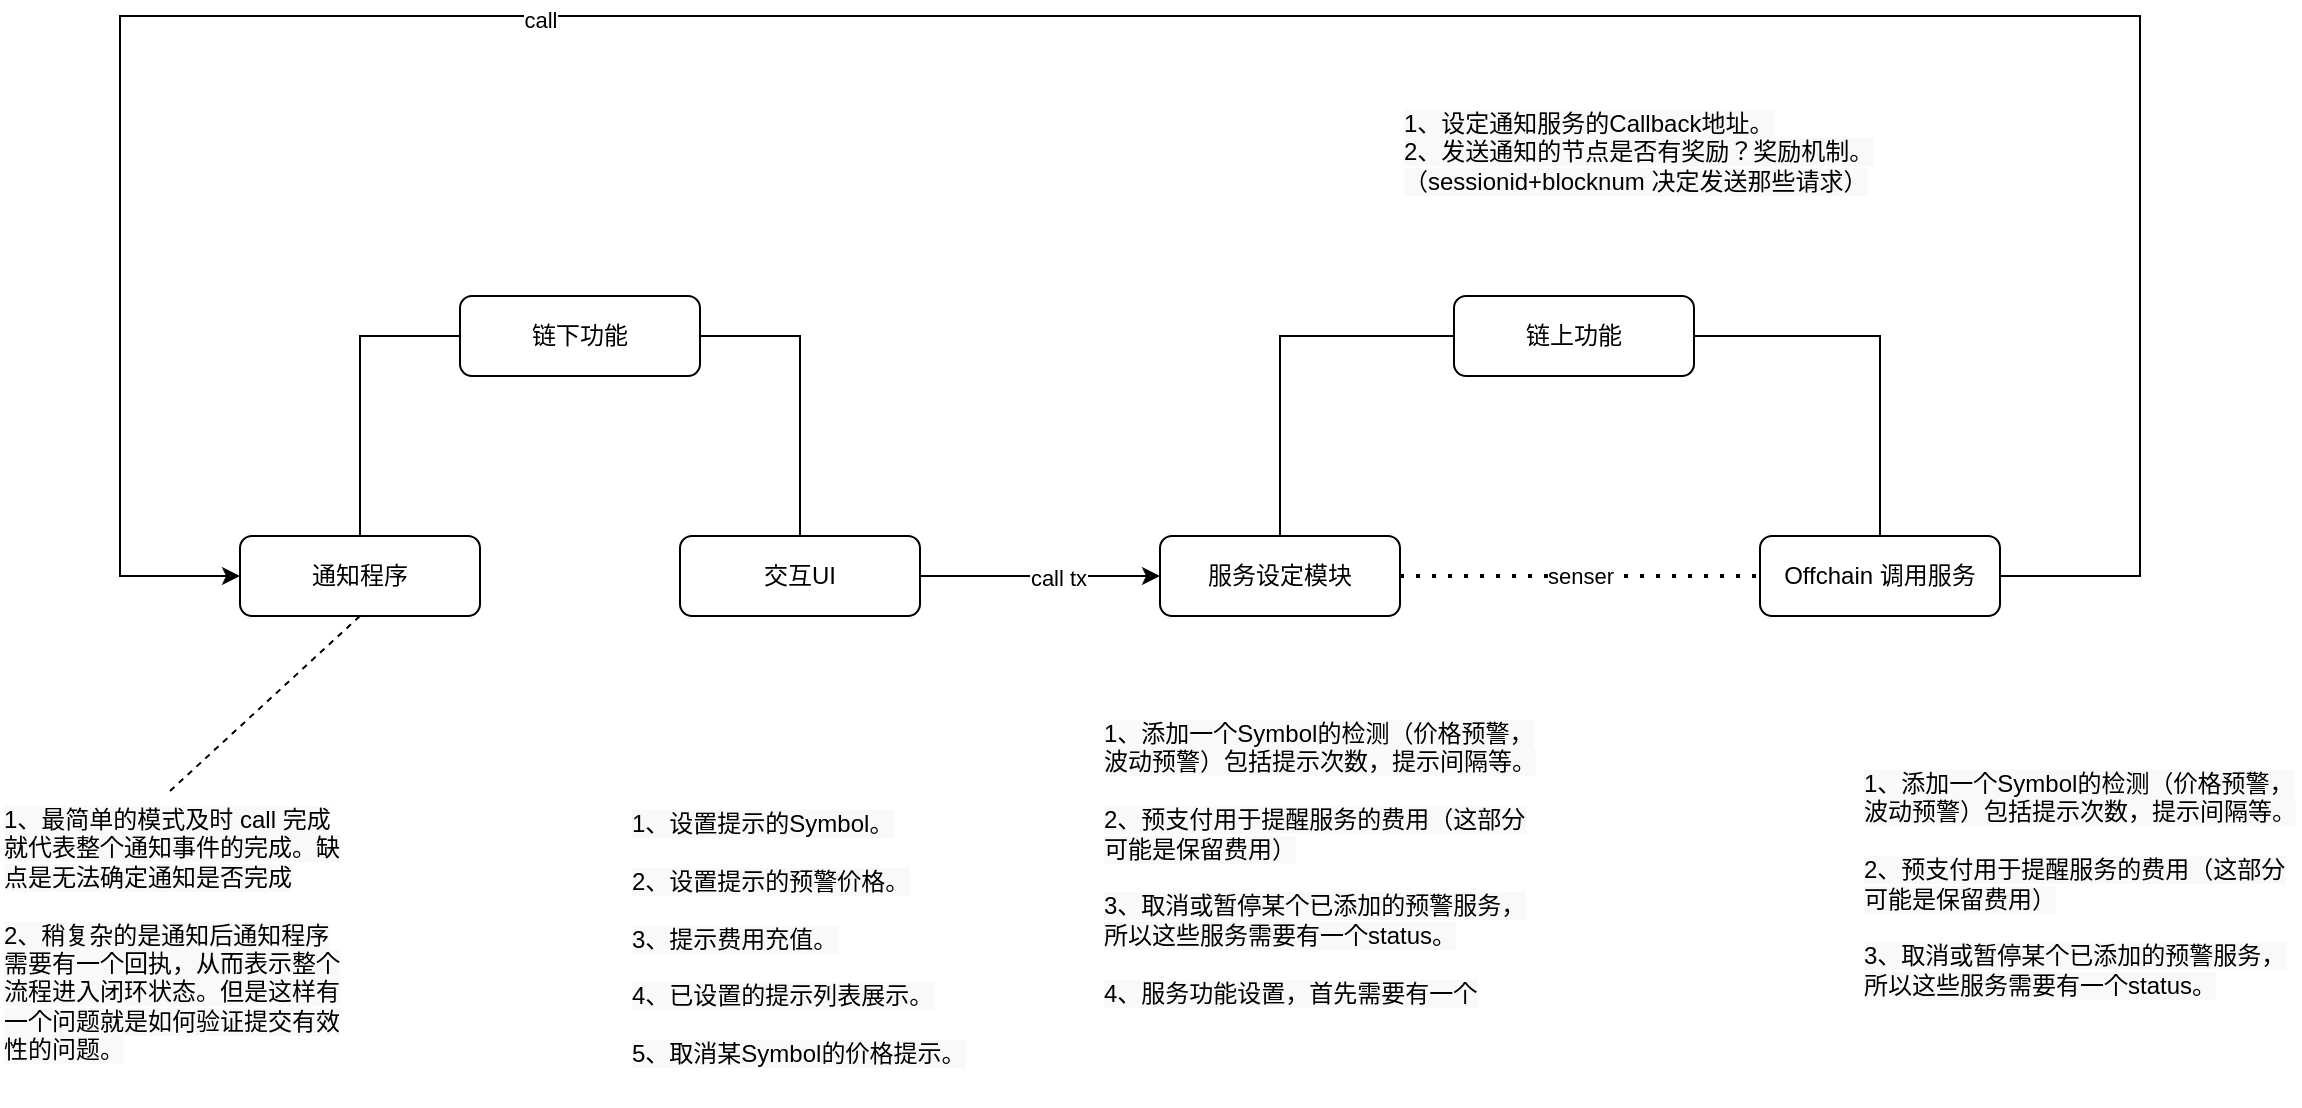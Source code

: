 <mxfile version="20.5.1" type="github" pages="2">
  <diagram id="C5RBs43oDa-KdzZeNtuy" name="功能流程">
    <mxGraphModel dx="1073" dy="712" grid="1" gridSize="10" guides="1" tooltips="1" connect="1" arrows="1" fold="1" page="1" pageScale="1" pageWidth="827" pageHeight="1169" math="0" shadow="0">
      <root>
        <mxCell id="WIyWlLk6GJQsqaUBKTNV-0" />
        <mxCell id="WIyWlLk6GJQsqaUBKTNV-1" parent="WIyWlLk6GJQsqaUBKTNV-0" />
        <mxCell id="1LQJy3dX-HsZBZiR6DC--11" style="edgeStyle=orthogonalEdgeStyle;rounded=0;orthogonalLoop=1;jettySize=auto;html=1;entryX=0.5;entryY=0;entryDx=0;entryDy=0;endArrow=none;endFill=0;" parent="WIyWlLk6GJQsqaUBKTNV-1" source="WIyWlLk6GJQsqaUBKTNV-7" target="1LQJy3dX-HsZBZiR6DC--10" edge="1">
          <mxGeometry relative="1" as="geometry">
            <mxPoint x="780" y="300" as="targetPoint" />
            <Array as="points">
              <mxPoint x="740" y="200" />
            </Array>
          </mxGeometry>
        </mxCell>
        <mxCell id="1LQJy3dX-HsZBZiR6DC--14" style="edgeStyle=orthogonalEdgeStyle;rounded=0;orthogonalLoop=1;jettySize=auto;html=1;entryX=0.5;entryY=0;entryDx=0;entryDy=0;endArrow=none;endFill=0;" parent="WIyWlLk6GJQsqaUBKTNV-1" source="WIyWlLk6GJQsqaUBKTNV-7" target="1LQJy3dX-HsZBZiR6DC--13" edge="1">
          <mxGeometry relative="1" as="geometry">
            <Array as="points">
              <mxPoint x="1040" y="200" />
            </Array>
          </mxGeometry>
        </mxCell>
        <mxCell id="WIyWlLk6GJQsqaUBKTNV-7" value="链上功能" style="rounded=1;whiteSpace=wrap;html=1;fontSize=12;glass=0;strokeWidth=1;shadow=0;" parent="WIyWlLk6GJQsqaUBKTNV-1" vertex="1">
          <mxGeometry x="827" y="180" width="120" height="40" as="geometry" />
        </mxCell>
        <mxCell id="1LQJy3dX-HsZBZiR6DC--4" style="rounded=0;orthogonalLoop=1;jettySize=auto;html=1;entryX=0.5;entryY=0;entryDx=0;entryDy=0;exitX=0;exitY=0.5;exitDx=0;exitDy=0;edgeStyle=orthogonalEdgeStyle;endArrow=none;endFill=0;" parent="WIyWlLk6GJQsqaUBKTNV-1" source="1LQJy3dX-HsZBZiR6DC--0" target="1LQJy3dX-HsZBZiR6DC--2" edge="1">
          <mxGeometry relative="1" as="geometry" />
        </mxCell>
        <mxCell id="1LQJy3dX-HsZBZiR6DC--5" style="rounded=0;orthogonalLoop=1;jettySize=auto;html=1;exitX=1;exitY=0.5;exitDx=0;exitDy=0;entryX=0.5;entryY=0;entryDx=0;entryDy=0;edgeStyle=orthogonalEdgeStyle;endArrow=none;endFill=0;" parent="WIyWlLk6GJQsqaUBKTNV-1" source="1LQJy3dX-HsZBZiR6DC--0" target="1LQJy3dX-HsZBZiR6DC--3" edge="1">
          <mxGeometry relative="1" as="geometry" />
        </mxCell>
        <mxCell id="1LQJy3dX-HsZBZiR6DC--0" value="链下功能" style="rounded=1;whiteSpace=wrap;html=1;fontSize=12;glass=0;strokeWidth=1;shadow=0;" parent="WIyWlLk6GJQsqaUBKTNV-1" vertex="1">
          <mxGeometry x="330" y="180" width="120" height="40" as="geometry" />
        </mxCell>
        <mxCell id="1LQJy3dX-HsZBZiR6DC--1" value="&lt;span style=&quot;color: rgb(0, 0, 0); font-family: Helvetica; font-size: 12px; font-style: normal; font-variant-ligatures: normal; font-variant-caps: normal; font-weight: 400; letter-spacing: normal; orphans: 2; text-align: center; text-indent: 0px; text-transform: none; widows: 2; word-spacing: 0px; -webkit-text-stroke-width: 0px; background-color: rgb(248, 249, 250); text-decoration-thickness: initial; text-decoration-style: initial; text-decoration-color: initial; float: none; display: inline !important;&quot;&gt;1、设置提示的Symbol。&lt;br&gt;&lt;br&gt;2、设置提示的预警价格。&lt;br&gt;&lt;br&gt;3、提示费用充值。&lt;br&gt;&lt;br&gt;4、已设置的提示列表展示。&lt;br&gt;&lt;br&gt;5、取消某Symbol的价格提示。&lt;br&gt;&lt;/span&gt;" style="text;whiteSpace=wrap;html=1;" parent="WIyWlLk6GJQsqaUBKTNV-1" vertex="1">
          <mxGeometry x="414" y="430" width="186" height="155" as="geometry" />
        </mxCell>
        <mxCell id="1LQJy3dX-HsZBZiR6DC--2" value="通知程序" style="rounded=1;whiteSpace=wrap;html=1;fontSize=12;glass=0;strokeWidth=1;shadow=0;" parent="WIyWlLk6GJQsqaUBKTNV-1" vertex="1">
          <mxGeometry x="220" y="300" width="120" height="40" as="geometry" />
        </mxCell>
        <mxCell id="1LQJy3dX-HsZBZiR6DC--12" style="edgeStyle=orthogonalEdgeStyle;rounded=0;orthogonalLoop=1;jettySize=auto;html=1;entryX=0;entryY=0.5;entryDx=0;entryDy=0;" parent="WIyWlLk6GJQsqaUBKTNV-1" source="1LQJy3dX-HsZBZiR6DC--3" target="1LQJy3dX-HsZBZiR6DC--10" edge="1">
          <mxGeometry relative="1" as="geometry" />
        </mxCell>
        <mxCell id="e-klPBfLYcVCoZlLpAP0-0" value="call tx" style="edgeLabel;html=1;align=center;verticalAlign=middle;resizable=0;points=[];" parent="1LQJy3dX-HsZBZiR6DC--12" vertex="1" connectable="0">
          <mxGeometry x="0.15" y="-1" relative="1" as="geometry">
            <mxPoint as="offset" />
          </mxGeometry>
        </mxCell>
        <mxCell id="1LQJy3dX-HsZBZiR6DC--3" value="交互UI" style="rounded=1;whiteSpace=wrap;html=1;fontSize=12;glass=0;strokeWidth=1;shadow=0;" parent="WIyWlLk6GJQsqaUBKTNV-1" vertex="1">
          <mxGeometry x="440" y="300" width="120" height="40" as="geometry" />
        </mxCell>
        <mxCell id="1LQJy3dX-HsZBZiR6DC--7" value="&lt;span style=&quot;color: rgb(0, 0, 0); font-family: Helvetica; font-size: 12px; font-style: normal; font-variant-ligatures: normal; font-variant-caps: normal; font-weight: 400; letter-spacing: normal; orphans: 2; text-align: center; text-indent: 0px; text-transform: none; widows: 2; word-spacing: 0px; -webkit-text-stroke-width: 0px; background-color: rgb(248, 249, 250); text-decoration-thickness: initial; text-decoration-style: initial; text-decoration-color: initial; float: none; display: inline !important;&quot;&gt;1、最简单的模式及时 call 完成就代表整个通知事件的完成。缺点是无法确定通知是否完成&lt;br&gt;&lt;br&gt;2、稍复杂的是通知后通知程序需要有一个回执，从而表示整个流程进入闭环状态。但是这样有一个问题就是如何验证提交有效性的问题。&lt;br&gt;&lt;/span&gt;" style="text;whiteSpace=wrap;html=1;" parent="WIyWlLk6GJQsqaUBKTNV-1" vertex="1">
          <mxGeometry x="100" y="427.5" width="170" height="70" as="geometry" />
        </mxCell>
        <mxCell id="1LQJy3dX-HsZBZiR6DC--10" value="服务设定模块" style="rounded=1;whiteSpace=wrap;html=1;fontSize=12;glass=0;strokeWidth=1;shadow=0;" parent="WIyWlLk6GJQsqaUBKTNV-1" vertex="1">
          <mxGeometry x="680" y="300" width="120" height="40" as="geometry" />
        </mxCell>
        <mxCell id="1LQJy3dX-HsZBZiR6DC--17" style="edgeStyle=orthogonalEdgeStyle;rounded=0;orthogonalLoop=1;jettySize=auto;html=1;entryX=0;entryY=0.5;entryDx=0;entryDy=0;" parent="WIyWlLk6GJQsqaUBKTNV-1" source="1LQJy3dX-HsZBZiR6DC--13" target="1LQJy3dX-HsZBZiR6DC--2" edge="1">
          <mxGeometry relative="1" as="geometry">
            <Array as="points">
              <mxPoint x="1170" y="320" />
              <mxPoint x="1170" y="40" />
              <mxPoint x="160" y="40" />
              <mxPoint x="160" y="320" />
            </Array>
          </mxGeometry>
        </mxCell>
        <mxCell id="ThxVFjcqhPMT6P87fLsL-0" value="call" style="edgeLabel;html=1;align=center;verticalAlign=middle;resizable=0;points=[];" vertex="1" connectable="0" parent="1LQJy3dX-HsZBZiR6DC--17">
          <mxGeometry x="0.353" y="2" relative="1" as="geometry">
            <mxPoint as="offset" />
          </mxGeometry>
        </mxCell>
        <mxCell id="1LQJy3dX-HsZBZiR6DC--13" value="Offchain 调用服务" style="rounded=1;whiteSpace=wrap;html=1;fontSize=12;glass=0;strokeWidth=1;shadow=0;" parent="WIyWlLk6GJQsqaUBKTNV-1" vertex="1">
          <mxGeometry x="980" y="300" width="120" height="40" as="geometry" />
        </mxCell>
        <mxCell id="1LQJy3dX-HsZBZiR6DC--15" value="&lt;span style=&quot;color: rgb(0, 0, 0); font-family: Helvetica; font-size: 12px; font-style: normal; font-variant-ligatures: normal; font-variant-caps: normal; font-weight: 400; letter-spacing: normal; orphans: 2; text-align: center; text-indent: 0px; text-transform: none; widows: 2; word-spacing: 0px; -webkit-text-stroke-width: 0px; background-color: rgb(248, 249, 250); text-decoration-thickness: initial; text-decoration-style: initial; text-decoration-color: initial; float: none; display: inline !important;&quot;&gt;1、设定通知服务的Callback地址。&lt;br&gt;2、发送通知的节点是否有奖励？奖励机制。（sessionid+blocknum 决定发送那些请求）&lt;br&gt;&lt;/span&gt;" style="text;whiteSpace=wrap;html=1;" parent="WIyWlLk6GJQsqaUBKTNV-1" vertex="1">
          <mxGeometry x="800" y="80" width="280" height="30" as="geometry" />
        </mxCell>
        <mxCell id="e-klPBfLYcVCoZlLpAP0-2" value="senser" style="endArrow=none;dashed=1;html=1;dashPattern=1 3;strokeWidth=2;rounded=0;entryX=0;entryY=0.5;entryDx=0;entryDy=0;exitX=1;exitY=0.5;exitDx=0;exitDy=0;" parent="WIyWlLk6GJQsqaUBKTNV-1" source="1LQJy3dX-HsZBZiR6DC--10" target="1LQJy3dX-HsZBZiR6DC--13" edge="1">
          <mxGeometry width="50" height="50" relative="1" as="geometry">
            <mxPoint x="840" y="320" as="sourcePoint" />
            <mxPoint x="910" y="310" as="targetPoint" />
          </mxGeometry>
        </mxCell>
        <mxCell id="ThxVFjcqhPMT6P87fLsL-2" value="" style="endArrow=none;dashed=1;html=1;rounded=0;entryX=0.5;entryY=1;entryDx=0;entryDy=0;exitX=0.5;exitY=0;exitDx=0;exitDy=0;" edge="1" parent="WIyWlLk6GJQsqaUBKTNV-1" source="1LQJy3dX-HsZBZiR6DC--7" target="1LQJy3dX-HsZBZiR6DC--2">
          <mxGeometry width="50" height="50" relative="1" as="geometry">
            <mxPoint x="260" y="460" as="sourcePoint" />
            <mxPoint x="310" y="390" as="targetPoint" />
          </mxGeometry>
        </mxCell>
        <mxCell id="uzDhdyEQsiaP1lvy8jcc-0" value="&lt;span style=&quot;color: rgb(0, 0, 0); font-family: Helvetica; font-size: 12px; font-style: normal; font-variant-ligatures: normal; font-variant-caps: normal; font-weight: 400; letter-spacing: normal; orphans: 2; text-align: center; text-indent: 0px; text-transform: none; widows: 2; word-spacing: 0px; -webkit-text-stroke-width: 0px; background-color: rgb(248, 249, 250); text-decoration-thickness: initial; text-decoration-style: initial; text-decoration-color: initial; float: none; display: inline !important;&quot;&gt;1、添加一个Symbol的检测（价格预警，波动预警）包括提示次数，提示间隔等。&lt;br&gt;&lt;br&gt;2、预支付用于提醒服务的费用（这部分可能是保留费用）&lt;br&gt;&lt;br&gt;3、取消或暂停某个已添加的预警服务，所以这些服务需要有一个status。&lt;br&gt;&lt;br&gt;4、服务功能设置，首先需要有一个&lt;br&gt;&lt;/span&gt;" style="text;whiteSpace=wrap;html=1;" vertex="1" parent="WIyWlLk6GJQsqaUBKTNV-1">
          <mxGeometry x="650" y="385" width="220" height="195" as="geometry" />
        </mxCell>
        <mxCell id="uzDhdyEQsiaP1lvy8jcc-1" value="&lt;span style=&quot;color: rgb(0, 0, 0); font-family: Helvetica; font-size: 12px; font-style: normal; font-variant-ligatures: normal; font-variant-caps: normal; font-weight: 400; letter-spacing: normal; orphans: 2; text-align: center; text-indent: 0px; text-transform: none; widows: 2; word-spacing: 0px; -webkit-text-stroke-width: 0px; background-color: rgb(248, 249, 250); text-decoration-thickness: initial; text-decoration-style: initial; text-decoration-color: initial; float: none; display: inline !important;&quot;&gt;1、添加一个Symbol的检测（价格预警，波动预警）包括提示次数，提示间隔等。&lt;br&gt;&lt;br&gt;2、预支付用于提醒服务的费用（这部分可能是保留费用）&lt;br&gt;&lt;br&gt;3、取消或暂停某个已添加的预警服务，所以这些服务需要有一个status。&lt;br&gt;&lt;/span&gt;" style="text;whiteSpace=wrap;html=1;" vertex="1" parent="WIyWlLk6GJQsqaUBKTNV-1">
          <mxGeometry x="1030" y="410" width="220" height="135" as="geometry" />
        </mxCell>
      </root>
    </mxGraphModel>
  </diagram>
  <diagram id="-mODm4do_svNWM4j6q6F" name="扫快程序算法">
    <mxGraphModel dx="1073" dy="712" grid="1" gridSize="10" guides="1" tooltips="1" connect="1" arrows="1" fold="1" page="1" pageScale="1" pageWidth="827" pageHeight="1169" math="0" shadow="0">
      <root>
        <mxCell id="0" />
        <mxCell id="1" parent="0" />
        <mxCell id="Dikudca8PNc4jADNO9I8-1" value="Node1&lt;br&gt;session=0" style="rounded=0;whiteSpace=wrap;html=1;" parent="1" vertex="1">
          <mxGeometry x="40" y="435.25" width="80" height="40" as="geometry" />
        </mxCell>
        <mxCell id="Dikudca8PNc4jADNO9I8-2" value="Node1&lt;br&gt;session=1" style="rounded=0;whiteSpace=wrap;html=1;" parent="1" vertex="1">
          <mxGeometry x="40" y="485.25" width="80" height="40" as="geometry" />
        </mxCell>
        <mxCell id="Dikudca8PNc4jADNO9I8-3" value="Node1&lt;br&gt;session=2" style="rounded=0;whiteSpace=wrap;html=1;" parent="1" vertex="1">
          <mxGeometry x="40" y="535.25" width="80" height="40" as="geometry" />
        </mxCell>
        <mxCell id="Dikudca8PNc4jADNO9I8-4" value="Node1&lt;br&gt;session=3" style="rounded=0;whiteSpace=wrap;html=1;" parent="1" vertex="1">
          <mxGeometry x="40" y="585.25" width="80" height="40" as="geometry" />
        </mxCell>
        <mxCell id="Dikudca8PNc4jADNO9I8-5" value="block=1&lt;br&gt;mission=10&lt;br&gt;10/4+1=3 [expand 0,1,2]" style="shape=parallelogram;perimeter=parallelogramPerimeter;whiteSpace=wrap;html=1;fixedSize=1;" parent="1" vertex="1">
          <mxGeometry x="250" y="280" width="170" height="50" as="geometry" />
        </mxCell>
        <mxCell id="Dikudca8PNc4jADNO9I8-6" value="0" style="ellipse;whiteSpace=wrap;html=1;aspect=fixed;" parent="1" vertex="1">
          <mxGeometry x="303.75" y="370" width="32.5" height="32.5" as="geometry" />
        </mxCell>
        <mxCell id="Dikudca8PNc4jADNO9I8-7" value="" style="endArrow=none;dashed=1;html=1;dashPattern=1 3;strokeWidth=2;rounded=0;exitX=1;exitY=0.5;exitDx=0;exitDy=0;entryX=0;entryY=0.5;entryDx=0;entryDy=0;" parent="1" source="Dikudca8PNc4jADNO9I8-1" target="Dikudca8PNc4jADNO9I8-9" edge="1">
          <mxGeometry width="50" height="50" relative="1" as="geometry">
            <mxPoint x="160" y="396.25" as="sourcePoint" />
            <mxPoint x="230" y="396.25" as="targetPoint" />
          </mxGeometry>
        </mxCell>
        <mxCell id="Dikudca8PNc4jADNO9I8-8" value="(s0+b1+(e0*4))%10=1" style="edgeLabel;html=1;align=center;verticalAlign=middle;resizable=0;points=[];" parent="Dikudca8PNc4jADNO9I8-7" vertex="1" connectable="0">
          <mxGeometry x="-0.077" y="-1" relative="1" as="geometry">
            <mxPoint as="offset" />
          </mxGeometry>
        </mxCell>
        <mxCell id="Dikudca8PNc4jADNO9I8-9" value="1" style="ellipse;whiteSpace=wrap;html=1;aspect=fixed;" parent="1" vertex="1">
          <mxGeometry x="303.75" y="406.25" width="32.5" height="32.5" as="geometry" />
        </mxCell>
        <mxCell id="Dikudca8PNc4jADNO9I8-10" value="2" style="ellipse;whiteSpace=wrap;html=1;aspect=fixed;" parent="1" vertex="1">
          <mxGeometry x="303.75" y="438.75" width="32.5" height="32.5" as="geometry" />
        </mxCell>
        <mxCell id="Dikudca8PNc4jADNO9I8-11" value="3" style="ellipse;whiteSpace=wrap;html=1;aspect=fixed;" parent="1" vertex="1">
          <mxGeometry x="303.75" y="471.25" width="32.5" height="32.5" as="geometry" />
        </mxCell>
        <mxCell id="Dikudca8PNc4jADNO9I8-12" value="4" style="ellipse;whiteSpace=wrap;html=1;aspect=fixed;" parent="1" vertex="1">
          <mxGeometry x="303.75" y="503.75" width="32.5" height="32.5" as="geometry" />
        </mxCell>
        <mxCell id="Dikudca8PNc4jADNO9I8-13" value="5" style="ellipse;whiteSpace=wrap;html=1;aspect=fixed;" parent="1" vertex="1">
          <mxGeometry x="303.75" y="536.25" width="32.5" height="32.5" as="geometry" />
        </mxCell>
        <mxCell id="Dikudca8PNc4jADNO9I8-14" value="6" style="ellipse;whiteSpace=wrap;html=1;aspect=fixed;" parent="1" vertex="1">
          <mxGeometry x="303.75" y="568.75" width="32.5" height="32.5" as="geometry" />
        </mxCell>
        <mxCell id="Dikudca8PNc4jADNO9I8-15" value="7" style="ellipse;whiteSpace=wrap;html=1;aspect=fixed;" parent="1" vertex="1">
          <mxGeometry x="303.75" y="606.25" width="32.5" height="32.5" as="geometry" />
        </mxCell>
        <mxCell id="Dikudca8PNc4jADNO9I8-16" value="8" style="ellipse;whiteSpace=wrap;html=1;aspect=fixed;" parent="1" vertex="1">
          <mxGeometry x="303.75" y="638.75" width="32.5" height="32.5" as="geometry" />
        </mxCell>
        <mxCell id="Dikudca8PNc4jADNO9I8-17" value="9" style="ellipse;whiteSpace=wrap;html=1;aspect=fixed;" parent="1" vertex="1">
          <mxGeometry x="303.75" y="671.25" width="32.5" height="32.5" as="geometry" />
        </mxCell>
        <mxCell id="Dikudca8PNc4jADNO9I8-18" value="" style="endArrow=none;dashed=1;html=1;dashPattern=1 3;strokeWidth=2;rounded=0;exitX=1;exitY=0.5;exitDx=0;exitDy=0;entryX=0;entryY=0.5;entryDx=0;entryDy=0;" parent="1" source="Dikudca8PNc4jADNO9I8-2" target="Dikudca8PNc4jADNO9I8-10" edge="1">
          <mxGeometry width="50" height="50" relative="1" as="geometry">
            <mxPoint x="138.13" y="466.25" as="sourcePoint" />
            <mxPoint x="321.88" y="466.25" as="targetPoint" />
          </mxGeometry>
        </mxCell>
        <mxCell id="Dikudca8PNc4jADNO9I8-19" value="" style="endArrow=none;dashed=1;html=1;dashPattern=1 3;strokeWidth=2;rounded=0;exitX=1;exitY=0.5;exitDx=0;exitDy=0;entryX=0;entryY=0.5;entryDx=0;entryDy=0;" parent="1" source="Dikudca8PNc4jADNO9I8-3" target="Dikudca8PNc4jADNO9I8-11" edge="1">
          <mxGeometry width="50" height="50" relative="1" as="geometry">
            <mxPoint x="130" y="505" as="sourcePoint" />
            <mxPoint x="313.75" y="465" as="targetPoint" />
          </mxGeometry>
        </mxCell>
        <mxCell id="Dikudca8PNc4jADNO9I8-20" value="" style="endArrow=none;dashed=1;html=1;dashPattern=1 3;strokeWidth=2;rounded=0;exitX=1;exitY=0.5;exitDx=0;exitDy=0;entryX=0;entryY=0.5;entryDx=0;entryDy=0;" parent="1" source="Dikudca8PNc4jADNO9I8-4" target="Dikudca8PNc4jADNO9I8-12" edge="1">
          <mxGeometry width="50" height="50" relative="1" as="geometry">
            <mxPoint x="130" y="555" as="sourcePoint" />
            <mxPoint x="313.75" y="497.5" as="targetPoint" />
          </mxGeometry>
        </mxCell>
        <mxCell id="Dikudca8PNc4jADNO9I8-21" value="" style="endArrow=none;dashed=1;html=1;dashPattern=1 3;strokeWidth=2;rounded=0;exitX=1;exitY=0.5;exitDx=0;exitDy=0;entryX=0;entryY=0.5;entryDx=0;entryDy=0;" parent="1" source="Dikudca8PNc4jADNO9I8-1" target="Dikudca8PNc4jADNO9I8-13" edge="1">
          <mxGeometry width="50" height="50" relative="1" as="geometry">
            <mxPoint x="420" y="508" as="sourcePoint" />
            <mxPoint x="603.75" y="475.25" as="targetPoint" />
          </mxGeometry>
        </mxCell>
        <mxCell id="Dikudca8PNc4jADNO9I8-22" value="(s0+b1+(e1*4))%10=5" style="edgeLabel;html=1;align=center;verticalAlign=middle;resizable=0;points=[];" parent="Dikudca8PNc4jADNO9I8-21" vertex="1" connectable="0">
          <mxGeometry x="-0.077" y="-1" relative="1" as="geometry">
            <mxPoint as="offset" />
          </mxGeometry>
        </mxCell>
        <mxCell id="Dikudca8PNc4jADNO9I8-23" value="" style="endArrow=none;dashed=1;html=1;dashPattern=1 3;strokeWidth=2;rounded=0;exitX=1;exitY=0.5;exitDx=0;exitDy=0;entryX=-0.115;entryY=0.277;entryDx=0;entryDy=0;entryPerimeter=0;" parent="1" source="Dikudca8PNc4jADNO9I8-1" target="Dikudca8PNc4jADNO9I8-17" edge="1">
          <mxGeometry width="50" height="50" relative="1" as="geometry">
            <mxPoint x="130" y="465.25" as="sourcePoint" />
            <mxPoint x="270" y="676.25" as="targetPoint" />
          </mxGeometry>
        </mxCell>
        <mxCell id="Dikudca8PNc4jADNO9I8-24" value="(s0+b1+(e2*4))%10=9" style="edgeLabel;html=1;align=center;verticalAlign=middle;resizable=0;points=[];" parent="Dikudca8PNc4jADNO9I8-23" vertex="1" connectable="0">
          <mxGeometry x="-0.077" y="-1" relative="1" as="geometry">
            <mxPoint as="offset" />
          </mxGeometry>
        </mxCell>
        <mxCell id="Dikudca8PNc4jADNO9I8-25" value="" style="endArrow=none;dashed=1;html=1;dashPattern=1 3;strokeWidth=2;rounded=0;exitX=1;exitY=0.5;exitDx=0;exitDy=0;entryX=0;entryY=0.5;entryDx=0;entryDy=0;" parent="1" source="Dikudca8PNc4jADNO9I8-2" target="Dikudca8PNc4jADNO9I8-14" edge="1">
          <mxGeometry width="50" height="50" relative="1" as="geometry">
            <mxPoint x="130" y="515.25" as="sourcePoint" />
            <mxPoint x="313.75" y="465" as="targetPoint" />
          </mxGeometry>
        </mxCell>
        <mxCell id="Dikudca8PNc4jADNO9I8-26" value="" style="endArrow=none;dashed=1;html=1;dashPattern=1 3;strokeWidth=2;rounded=0;exitX=1;exitY=0.5;exitDx=0;exitDy=0;entryX=0;entryY=0.5;entryDx=0;entryDy=0;" parent="1" source="Dikudca8PNc4jADNO9I8-2" target="Dikudca8PNc4jADNO9I8-6" edge="1">
          <mxGeometry width="50" height="50" relative="1" as="geometry">
            <mxPoint x="140" y="536.25" as="sourcePoint" />
            <mxPoint x="300" y="726.25" as="targetPoint" />
          </mxGeometry>
        </mxCell>
        <mxCell id="Dikudca8PNc4jADNO9I8-27" value="block=2&lt;br&gt;mission=10&lt;br&gt;10/4+1=3 [expand 0,1,2]" style="shape=parallelogram;perimeter=parallelogramPerimeter;whiteSpace=wrap;html=1;fixedSize=1;" parent="1" vertex="1">
          <mxGeometry x="675" y="280" width="170" height="50" as="geometry" />
        </mxCell>
        <mxCell id="Dikudca8PNc4jADNO9I8-28" value="Node1&lt;br&gt;session=0" style="rounded=0;whiteSpace=wrap;html=1;" parent="1" vertex="1">
          <mxGeometry x="480" y="435.25" width="80" height="40" as="geometry" />
        </mxCell>
        <mxCell id="Dikudca8PNc4jADNO9I8-29" value="Node1&lt;br&gt;session=1" style="rounded=0;whiteSpace=wrap;html=1;" parent="1" vertex="1">
          <mxGeometry x="480" y="485.25" width="80" height="40" as="geometry" />
        </mxCell>
        <mxCell id="Dikudca8PNc4jADNO9I8-30" value="Node1&lt;br&gt;session=2" style="rounded=0;whiteSpace=wrap;html=1;" parent="1" vertex="1">
          <mxGeometry x="480" y="535.25" width="80" height="40" as="geometry" />
        </mxCell>
        <mxCell id="Dikudca8PNc4jADNO9I8-31" value="Node1&lt;br&gt;session=3" style="rounded=0;whiteSpace=wrap;html=1;" parent="1" vertex="1">
          <mxGeometry x="480" y="585.25" width="80" height="40" as="geometry" />
        </mxCell>
        <mxCell id="Dikudca8PNc4jADNO9I8-32" value="0" style="ellipse;whiteSpace=wrap;html=1;aspect=fixed;" parent="1" vertex="1">
          <mxGeometry x="743.75" y="370" width="32.5" height="32.5" as="geometry" />
        </mxCell>
        <mxCell id="Dikudca8PNc4jADNO9I8-33" value="" style="endArrow=none;dashed=1;html=1;dashPattern=1 3;strokeWidth=2;rounded=0;exitX=1;exitY=0.5;exitDx=0;exitDy=0;entryX=0;entryY=0.5;entryDx=0;entryDy=0;" parent="1" source="Dikudca8PNc4jADNO9I8-28" target="Dikudca8PNc4jADNO9I8-36" edge="1">
          <mxGeometry width="50" height="50" relative="1" as="geometry">
            <mxPoint x="600" y="396.25" as="sourcePoint" />
            <mxPoint x="670" y="396.25" as="targetPoint" />
          </mxGeometry>
        </mxCell>
        <mxCell id="Dikudca8PNc4jADNO9I8-34" value="(s0+b2+(e0*4))%10=1" style="edgeLabel;html=1;align=center;verticalAlign=middle;resizable=0;points=[];" parent="Dikudca8PNc4jADNO9I8-33" vertex="1" connectable="0">
          <mxGeometry x="-0.077" y="-1" relative="1" as="geometry">
            <mxPoint as="offset" />
          </mxGeometry>
        </mxCell>
        <mxCell id="Dikudca8PNc4jADNO9I8-35" value="1" style="ellipse;whiteSpace=wrap;html=1;aspect=fixed;" parent="1" vertex="1">
          <mxGeometry x="743.75" y="406.25" width="32.5" height="32.5" as="geometry" />
        </mxCell>
        <mxCell id="Dikudca8PNc4jADNO9I8-36" value="2" style="ellipse;whiteSpace=wrap;html=1;aspect=fixed;" parent="1" vertex="1">
          <mxGeometry x="743.75" y="438.75" width="32.5" height="32.5" as="geometry" />
        </mxCell>
        <mxCell id="Dikudca8PNc4jADNO9I8-37" value="3" style="ellipse;whiteSpace=wrap;html=1;aspect=fixed;" parent="1" vertex="1">
          <mxGeometry x="743.75" y="471.25" width="32.5" height="32.5" as="geometry" />
        </mxCell>
        <mxCell id="Dikudca8PNc4jADNO9I8-38" value="4" style="ellipse;whiteSpace=wrap;html=1;aspect=fixed;" parent="1" vertex="1">
          <mxGeometry x="743.75" y="503.75" width="32.5" height="32.5" as="geometry" />
        </mxCell>
        <mxCell id="Dikudca8PNc4jADNO9I8-39" value="5" style="ellipse;whiteSpace=wrap;html=1;aspect=fixed;" parent="1" vertex="1">
          <mxGeometry x="743.75" y="536.25" width="32.5" height="32.5" as="geometry" />
        </mxCell>
        <mxCell id="Dikudca8PNc4jADNO9I8-40" value="6" style="ellipse;whiteSpace=wrap;html=1;aspect=fixed;" parent="1" vertex="1">
          <mxGeometry x="743.75" y="568.75" width="32.5" height="32.5" as="geometry" />
        </mxCell>
        <mxCell id="Dikudca8PNc4jADNO9I8-41" value="7" style="ellipse;whiteSpace=wrap;html=1;aspect=fixed;" parent="1" vertex="1">
          <mxGeometry x="743.75" y="606.25" width="32.5" height="32.5" as="geometry" />
        </mxCell>
        <mxCell id="Dikudca8PNc4jADNO9I8-42" value="8" style="ellipse;whiteSpace=wrap;html=1;aspect=fixed;" parent="1" vertex="1">
          <mxGeometry x="743.75" y="638.75" width="32.5" height="32.5" as="geometry" />
        </mxCell>
        <mxCell id="Dikudca8PNc4jADNO9I8-43" value="9" style="ellipse;whiteSpace=wrap;html=1;aspect=fixed;" parent="1" vertex="1">
          <mxGeometry x="743.75" y="671.25" width="32.5" height="32.5" as="geometry" />
        </mxCell>
        <mxCell id="Dikudca8PNc4jADNO9I8-44" value="" style="endArrow=none;dashed=1;html=1;dashPattern=1 3;strokeWidth=2;rounded=0;exitX=1;exitY=0.5;exitDx=0;exitDy=0;entryX=0;entryY=0.5;entryDx=0;entryDy=0;" parent="1" source="Dikudca8PNc4jADNO9I8-28" target="Dikudca8PNc4jADNO9I8-40" edge="1">
          <mxGeometry width="50" height="50" relative="1" as="geometry">
            <mxPoint x="860" y="508" as="sourcePoint" />
            <mxPoint x="1043.75" y="475.25" as="targetPoint" />
          </mxGeometry>
        </mxCell>
        <mxCell id="Dikudca8PNc4jADNO9I8-45" value="(s0+b2+(e1*4))%10=5" style="edgeLabel;html=1;align=center;verticalAlign=middle;resizable=0;points=[];" parent="Dikudca8PNc4jADNO9I8-44" vertex="1" connectable="0">
          <mxGeometry x="-0.077" y="-1" relative="1" as="geometry">
            <mxPoint as="offset" />
          </mxGeometry>
        </mxCell>
        <mxCell id="Dikudca8PNc4jADNO9I8-46" value="" style="endArrow=none;dashed=1;html=1;dashPattern=1 3;strokeWidth=2;rounded=0;exitX=1;exitY=0.5;exitDx=0;exitDy=0;entryX=0;entryY=0.5;entryDx=0;entryDy=0;" parent="1" source="Dikudca8PNc4jADNO9I8-28" target="Dikudca8PNc4jADNO9I8-32" edge="1">
          <mxGeometry width="50" height="50" relative="1" as="geometry">
            <mxPoint x="570" y="465.25" as="sourcePoint" />
            <mxPoint x="710" y="676.25" as="targetPoint" />
          </mxGeometry>
        </mxCell>
        <mxCell id="Dikudca8PNc4jADNO9I8-47" value="(s0+b2+(e2*4))%10=9" style="edgeLabel;html=1;align=center;verticalAlign=middle;resizable=0;points=[];" parent="Dikudca8PNc4jADNO9I8-46" vertex="1" connectable="0">
          <mxGeometry x="-0.077" y="-1" relative="1" as="geometry">
            <mxPoint as="offset" />
          </mxGeometry>
        </mxCell>
        <mxCell id="Dikudca8PNc4jADNO9I8-48" value="block=2&lt;br&gt;mission=10&lt;br&gt;10/4+1=3 [expand 0,1,2]" style="shape=parallelogram;perimeter=parallelogramPerimeter;whiteSpace=wrap;html=1;fixedSize=1;" parent="1" vertex="1">
          <mxGeometry x="1185" y="280" width="170" height="50" as="geometry" />
        </mxCell>
        <mxCell id="Dikudca8PNc4jADNO9I8-49" value="Node1&lt;br&gt;session=0" style="rounded=0;whiteSpace=wrap;html=1;" parent="1" vertex="1">
          <mxGeometry x="990" y="435.25" width="80" height="40" as="geometry" />
        </mxCell>
        <mxCell id="Dikudca8PNc4jADNO9I8-50" value="Node1&lt;br&gt;session=1" style="rounded=0;whiteSpace=wrap;html=1;" parent="1" vertex="1">
          <mxGeometry x="990" y="485.25" width="80" height="40" as="geometry" />
        </mxCell>
        <mxCell id="Dikudca8PNc4jADNO9I8-51" value="Node1&lt;br&gt;session=2" style="rounded=0;whiteSpace=wrap;html=1;" parent="1" vertex="1">
          <mxGeometry x="990" y="535.25" width="80" height="40" as="geometry" />
        </mxCell>
        <mxCell id="Dikudca8PNc4jADNO9I8-52" value="Node1&lt;br&gt;session=3" style="rounded=0;whiteSpace=wrap;html=1;" parent="1" vertex="1">
          <mxGeometry x="990" y="585.25" width="80" height="40" as="geometry" />
        </mxCell>
        <mxCell id="Dikudca8PNc4jADNO9I8-53" value="0" style="ellipse;whiteSpace=wrap;html=1;aspect=fixed;" parent="1" vertex="1">
          <mxGeometry x="1253.75" y="370" width="32.5" height="32.5" as="geometry" />
        </mxCell>
        <mxCell id="Dikudca8PNc4jADNO9I8-54" value="" style="endArrow=none;dashed=1;html=1;dashPattern=1 3;strokeWidth=2;rounded=0;exitX=1;exitY=0.5;exitDx=0;exitDy=0;entryX=0;entryY=0.5;entryDx=0;entryDy=0;" parent="1" source="Dikudca8PNc4jADNO9I8-49" target="Dikudca8PNc4jADNO9I8-58" edge="1">
          <mxGeometry width="50" height="50" relative="1" as="geometry">
            <mxPoint x="1110" y="396.25" as="sourcePoint" />
            <mxPoint x="1180" y="396.25" as="targetPoint" />
          </mxGeometry>
        </mxCell>
        <mxCell id="Dikudca8PNc4jADNO9I8-55" value="(s0+b3+(e0*4))%10=1" style="edgeLabel;html=1;align=center;verticalAlign=middle;resizable=0;points=[];" parent="Dikudca8PNc4jADNO9I8-54" vertex="1" connectable="0">
          <mxGeometry x="-0.077" y="-1" relative="1" as="geometry">
            <mxPoint as="offset" />
          </mxGeometry>
        </mxCell>
        <mxCell id="Dikudca8PNc4jADNO9I8-56" value="1" style="ellipse;whiteSpace=wrap;html=1;aspect=fixed;" parent="1" vertex="1">
          <mxGeometry x="1253.75" y="406.25" width="32.5" height="32.5" as="geometry" />
        </mxCell>
        <mxCell id="Dikudca8PNc4jADNO9I8-57" value="2" style="ellipse;whiteSpace=wrap;html=1;aspect=fixed;" parent="1" vertex="1">
          <mxGeometry x="1253.75" y="438.75" width="32.5" height="32.5" as="geometry" />
        </mxCell>
        <mxCell id="Dikudca8PNc4jADNO9I8-58" value="3" style="ellipse;whiteSpace=wrap;html=1;aspect=fixed;" parent="1" vertex="1">
          <mxGeometry x="1253.75" y="471.25" width="32.5" height="32.5" as="geometry" />
        </mxCell>
        <mxCell id="Dikudca8PNc4jADNO9I8-59" value="4" style="ellipse;whiteSpace=wrap;html=1;aspect=fixed;" parent="1" vertex="1">
          <mxGeometry x="1253.75" y="503.75" width="32.5" height="32.5" as="geometry" />
        </mxCell>
        <mxCell id="Dikudca8PNc4jADNO9I8-60" value="5" style="ellipse;whiteSpace=wrap;html=1;aspect=fixed;" parent="1" vertex="1">
          <mxGeometry x="1253.75" y="536.25" width="32.5" height="32.5" as="geometry" />
        </mxCell>
        <mxCell id="Dikudca8PNc4jADNO9I8-61" value="6" style="ellipse;whiteSpace=wrap;html=1;aspect=fixed;" parent="1" vertex="1">
          <mxGeometry x="1253.75" y="568.75" width="32.5" height="32.5" as="geometry" />
        </mxCell>
        <mxCell id="Dikudca8PNc4jADNO9I8-62" value="7" style="ellipse;whiteSpace=wrap;html=1;aspect=fixed;" parent="1" vertex="1">
          <mxGeometry x="1253.75" y="606.25" width="32.5" height="32.5" as="geometry" />
        </mxCell>
        <mxCell id="Dikudca8PNc4jADNO9I8-63" value="8" style="ellipse;whiteSpace=wrap;html=1;aspect=fixed;" parent="1" vertex="1">
          <mxGeometry x="1253.75" y="638.75" width="32.5" height="32.5" as="geometry" />
        </mxCell>
        <mxCell id="Dikudca8PNc4jADNO9I8-64" value="9" style="ellipse;whiteSpace=wrap;html=1;aspect=fixed;" parent="1" vertex="1">
          <mxGeometry x="1253.75" y="671.25" width="32.5" height="32.5" as="geometry" />
        </mxCell>
        <mxCell id="Dikudca8PNc4jADNO9I8-65" value="" style="endArrow=none;dashed=1;html=1;dashPattern=1 3;strokeWidth=2;rounded=0;exitX=1;exitY=0.5;exitDx=0;exitDy=0;entryX=0;entryY=0.5;entryDx=0;entryDy=0;" parent="1" source="Dikudca8PNc4jADNO9I8-49" target="Dikudca8PNc4jADNO9I8-62" edge="1">
          <mxGeometry width="50" height="50" relative="1" as="geometry">
            <mxPoint x="1370" y="508" as="sourcePoint" />
            <mxPoint x="1553.75" y="475.25" as="targetPoint" />
          </mxGeometry>
        </mxCell>
        <mxCell id="Dikudca8PNc4jADNO9I8-66" value="(s0+b3+(e1*4))%10=5" style="edgeLabel;html=1;align=center;verticalAlign=middle;resizable=0;points=[];" parent="Dikudca8PNc4jADNO9I8-65" vertex="1" connectable="0">
          <mxGeometry x="-0.077" y="-1" relative="1" as="geometry">
            <mxPoint as="offset" />
          </mxGeometry>
        </mxCell>
        <mxCell id="Dikudca8PNc4jADNO9I8-67" value="" style="endArrow=none;dashed=1;html=1;dashPattern=1 3;strokeWidth=2;rounded=0;exitX=1;exitY=0.5;exitDx=0;exitDy=0;entryX=0;entryY=0.5;entryDx=0;entryDy=0;" parent="1" source="Dikudca8PNc4jADNO9I8-49" target="Dikudca8PNc4jADNO9I8-56" edge="1">
          <mxGeometry width="50" height="50" relative="1" as="geometry">
            <mxPoint x="1080" y="465.25" as="sourcePoint" />
            <mxPoint x="1220" y="676.25" as="targetPoint" />
          </mxGeometry>
        </mxCell>
        <mxCell id="Dikudca8PNc4jADNO9I8-68" value="(s0+b3+(e2*4))%10=9" style="edgeLabel;html=1;align=center;verticalAlign=middle;resizable=0;points=[];" parent="Dikudca8PNc4jADNO9I8-67" vertex="1" connectable="0">
          <mxGeometry x="-0.077" y="-1" relative="1" as="geometry">
            <mxPoint as="offset" />
          </mxGeometry>
        </mxCell>
        <mxCell id="hoY4xp_BnV2nTi96SwIi-1" value="&lt;span style=&quot;color: rgb(0, 0, 0); font-family: Helvetica; font-size: 12px; font-style: normal; font-variant-ligatures: normal; font-variant-caps: normal; font-weight: 400; letter-spacing: normal; orphans: 2; text-align: center; text-indent: 0px; text-transform: none; widows: 2; word-spacing: 0px; -webkit-text-stroke-width: 0px; background-color: rgb(248, 249, 250); text-decoration-thickness: initial; text-decoration-style: initial; text-decoration-color: initial; float: none; display: inline !important;&quot;&gt;1、到达某价格发送提示，提示1次。&lt;br&gt;2、到达某涨幅发送提示，5%提示一次，这就有一个初始价格。&lt;br&gt;3、加上一共存在 10 个 mission&lt;br&gt;&lt;/span&gt;" style="text;whiteSpace=wrap;html=1;" parent="1" vertex="1">
          <mxGeometry x="250" y="160" width="360" height="60" as="geometry" />
        </mxCell>
      </root>
    </mxGraphModel>
  </diagram>
</mxfile>
